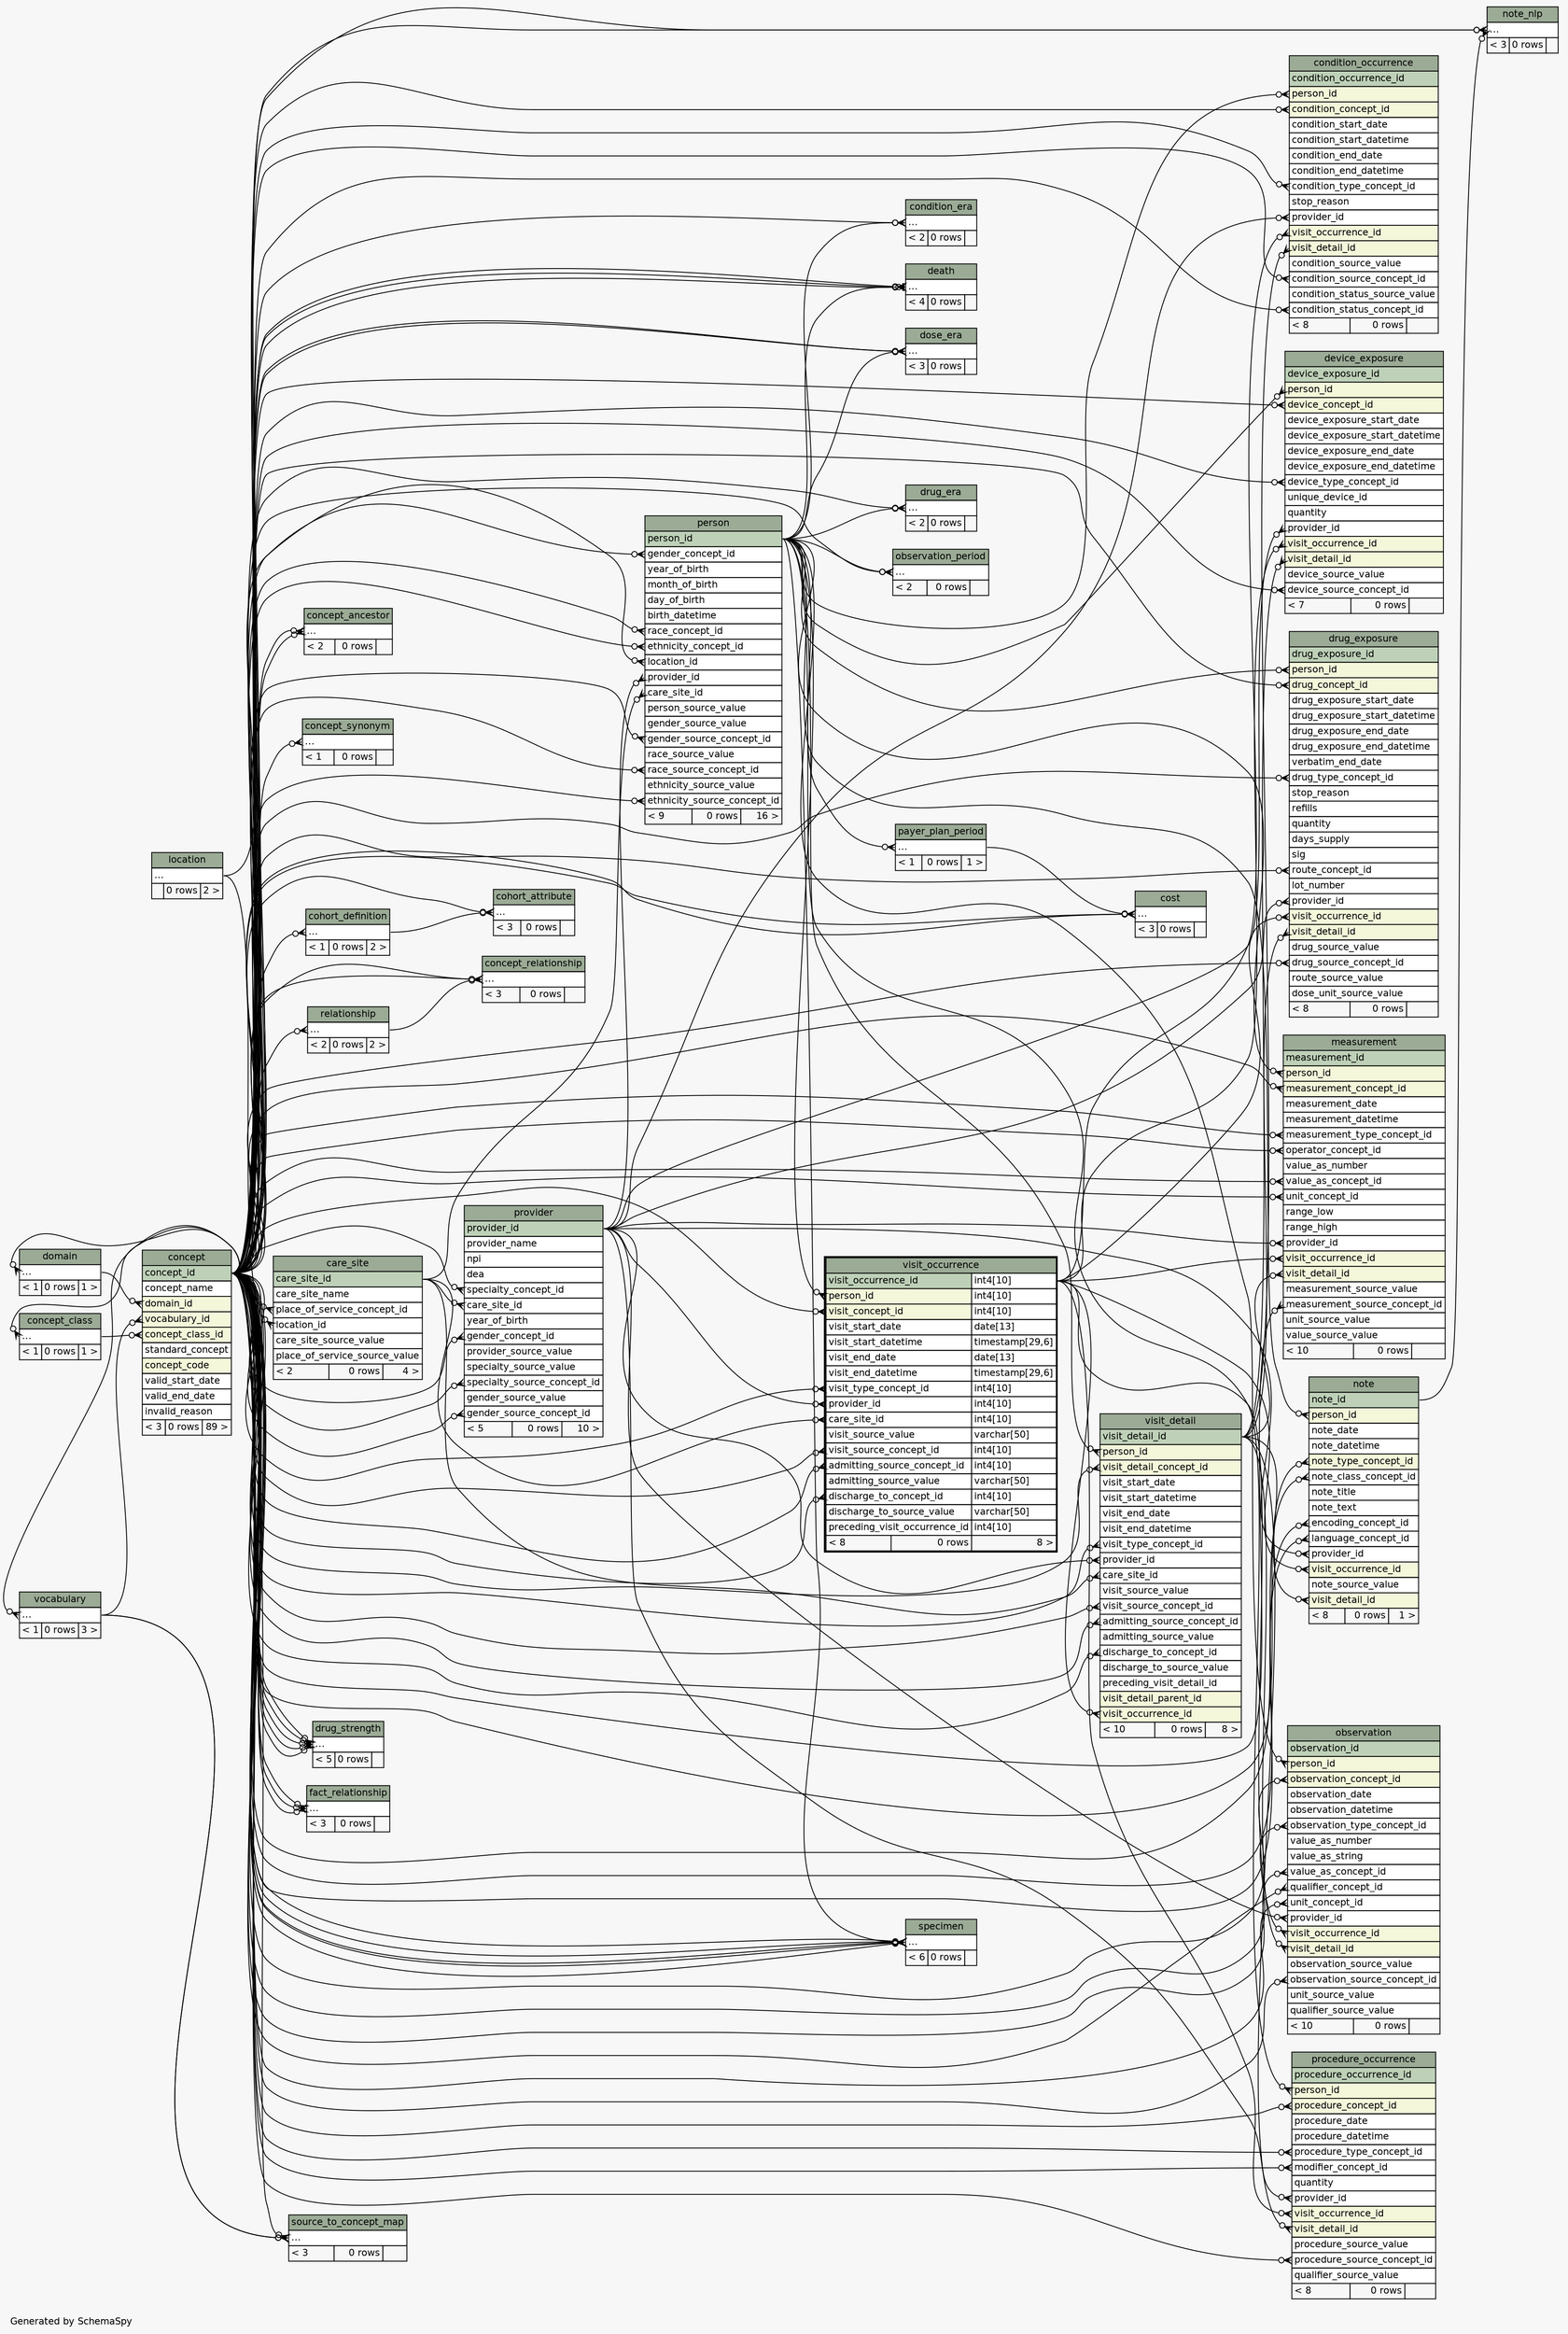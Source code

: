 // dot 2.38.0 on Linux 4.10.0-32-generic
// SchemaSpy rev 590
digraph "twoDegreesRelationshipsDiagram" {
  graph [
    rankdir="RL"
    bgcolor="#f7f7f7"
    label="\nGenerated by SchemaSpy"
    labeljust="l"
    nodesep="0.18"
    ranksep="0.46"
    fontname="Helvetica"
    fontsize="11"
  ];
  node [
    fontname="Helvetica"
    fontsize="11"
    shape="plaintext"
  ];
  edge [
    arrowsize="0.8"
  ];
  "care_site":"location_id":w -> "location":"elipses":e [arrowhead=none dir=back arrowtail=crowodot];
  "care_site":"place_of_service_concept_id":w -> "concept":"concept_id":e [arrowhead=none dir=back arrowtail=crowodot];
  "cohort_attribute":"elipses":w -> "cohort_definition":"elipses":e [arrowhead=none dir=back arrowtail=crowodot];
  "cohort_attribute":"elipses":w -> "concept":"concept_id":e [arrowhead=none dir=back arrowtail=crowodot];
  "cohort_definition":"elipses":w -> "concept":"concept_id":e [arrowhead=none dir=back arrowtail=crowodot];
  "concept":"concept_class_id":w -> "concept_class":"elipses":e [arrowhead=none dir=back arrowtail=crowodot];
  "concept":"domain_id":w -> "domain":"elipses":e [arrowhead=none dir=back arrowtail=crowodot];
  "concept":"vocabulary_id":w -> "vocabulary":"elipses":e [arrowhead=none dir=back arrowtail=crowodot];
  "concept_ancestor":"elipses":w -> "concept":"concept_id":e [arrowhead=none dir=back arrowtail=crowodot];
  "concept_ancestor":"elipses":w -> "concept":"concept_id":e [arrowhead=none dir=back arrowtail=crowodot];
  "concept_class":"elipses":w -> "concept":"concept_id":e [arrowhead=none dir=back arrowtail=crowodot];
  "concept_relationship":"elipses":w -> "concept":"concept_id":e [arrowhead=none dir=back arrowtail=crowodot];
  "concept_relationship":"elipses":w -> "concept":"concept_id":e [arrowhead=none dir=back arrowtail=crowodot];
  "concept_relationship":"elipses":w -> "relationship":"elipses":e [arrowhead=none dir=back arrowtail=crowodot];
  "concept_synonym":"elipses":w -> "concept":"concept_id":e [arrowhead=none dir=back arrowtail=crowodot];
  "condition_era":"elipses":w -> "concept":"concept_id":e [arrowhead=none dir=back arrowtail=crowodot];
  "condition_era":"elipses":w -> "person":"person_id":e [arrowhead=none dir=back arrowtail=crowodot];
  "condition_occurrence":"condition_concept_id":w -> "concept":"concept_id":e [arrowhead=none dir=back arrowtail=crowodot];
  "condition_occurrence":"condition_source_concept_id":w -> "concept":"concept_id":e [arrowhead=none dir=back arrowtail=crowodot];
  "condition_occurrence":"condition_status_concept_id":w -> "concept":"concept_id":e [arrowhead=none dir=back arrowtail=crowodot];
  "condition_occurrence":"condition_type_concept_id":w -> "concept":"concept_id":e [arrowhead=none dir=back arrowtail=crowodot];
  "condition_occurrence":"person_id":w -> "person":"person_id":e [arrowhead=none dir=back arrowtail=crowodot];
  "condition_occurrence":"provider_id":w -> "provider":"provider_id":e [arrowhead=none dir=back arrowtail=crowodot];
  "condition_occurrence":"visit_detail_id":w -> "visit_detail":"visit_detail_id":e [arrowhead=none dir=back arrowtail=crowodot];
  "condition_occurrence":"visit_occurrence_id":w -> "visit_occurrence":"visit_occurrence_id.type":e [arrowhead=none dir=back arrowtail=crowodot];
  "cost":"elipses":w -> "concept":"concept_id":e [arrowhead=none dir=back arrowtail=crowodot];
  "cost":"elipses":w -> "concept":"concept_id":e [arrowhead=none dir=back arrowtail=crowodot];
  "cost":"elipses":w -> "payer_plan_period":"elipses":e [arrowhead=none dir=back arrowtail=crowodot];
  "death":"elipses":w -> "concept":"concept_id":e [arrowhead=none dir=back arrowtail=crowodot];
  "death":"elipses":w -> "concept":"concept_id":e [arrowhead=none dir=back arrowtail=crowodot];
  "death":"elipses":w -> "concept":"concept_id":e [arrowhead=none dir=back arrowtail=crowodot];
  "death":"elipses":w -> "person":"person_id":e [arrowhead=none dir=back arrowtail=teeodot];
  "device_exposure":"device_concept_id":w -> "concept":"concept_id":e [arrowhead=none dir=back arrowtail=crowodot];
  "device_exposure":"device_source_concept_id":w -> "concept":"concept_id":e [arrowhead=none dir=back arrowtail=crowodot];
  "device_exposure":"device_type_concept_id":w -> "concept":"concept_id":e [arrowhead=none dir=back arrowtail=crowodot];
  "device_exposure":"person_id":w -> "person":"person_id":e [arrowhead=none dir=back arrowtail=crowodot];
  "device_exposure":"provider_id":w -> "provider":"provider_id":e [arrowhead=none dir=back arrowtail=crowodot];
  "device_exposure":"visit_detail_id":w -> "visit_detail":"visit_detail_id":e [arrowhead=none dir=back arrowtail=crowodot];
  "device_exposure":"visit_occurrence_id":w -> "visit_occurrence":"visit_occurrence_id.type":e [arrowhead=none dir=back arrowtail=crowodot];
  "domain":"elipses":w -> "concept":"concept_id":e [arrowhead=none dir=back arrowtail=crowodot];
  "dose_era":"elipses":w -> "concept":"concept_id":e [arrowhead=none dir=back arrowtail=crowodot];
  "dose_era":"elipses":w -> "person":"person_id":e [arrowhead=none dir=back arrowtail=crowodot];
  "dose_era":"elipses":w -> "concept":"concept_id":e [arrowhead=none dir=back arrowtail=crowodot];
  "drug_era":"elipses":w -> "concept":"concept_id":e [arrowhead=none dir=back arrowtail=crowodot];
  "drug_era":"elipses":w -> "person":"person_id":e [arrowhead=none dir=back arrowtail=crowodot];
  "drug_exposure":"drug_concept_id":w -> "concept":"concept_id":e [arrowhead=none dir=back arrowtail=crowodot];
  "drug_exposure":"drug_source_concept_id":w -> "concept":"concept_id":e [arrowhead=none dir=back arrowtail=crowodot];
  "drug_exposure":"drug_type_concept_id":w -> "concept":"concept_id":e [arrowhead=none dir=back arrowtail=crowodot];
  "drug_exposure":"person_id":w -> "person":"person_id":e [arrowhead=none dir=back arrowtail=crowodot];
  "drug_exposure":"provider_id":w -> "provider":"provider_id":e [arrowhead=none dir=back arrowtail=crowodot];
  "drug_exposure":"route_concept_id":w -> "concept":"concept_id":e [arrowhead=none dir=back arrowtail=crowodot];
  "drug_exposure":"visit_detail_id":w -> "visit_detail":"visit_detail_id":e [arrowhead=none dir=back arrowtail=crowodot];
  "drug_exposure":"visit_occurrence_id":w -> "visit_occurrence":"visit_occurrence_id.type":e [arrowhead=none dir=back arrowtail=crowodot];
  "drug_strength":"elipses":w -> "concept":"concept_id":e [arrowhead=none dir=back arrowtail=crowodot];
  "drug_strength":"elipses":w -> "concept":"concept_id":e [arrowhead=none dir=back arrowtail=crowodot];
  "drug_strength":"elipses":w -> "concept":"concept_id":e [arrowhead=none dir=back arrowtail=crowodot];
  "drug_strength":"elipses":w -> "concept":"concept_id":e [arrowhead=none dir=back arrowtail=crowodot];
  "drug_strength":"elipses":w -> "concept":"concept_id":e [arrowhead=none dir=back arrowtail=crowodot];
  "fact_relationship":"elipses":w -> "concept":"concept_id":e [arrowhead=none dir=back arrowtail=crowodot];
  "fact_relationship":"elipses":w -> "concept":"concept_id":e [arrowhead=none dir=back arrowtail=crowodot];
  "fact_relationship":"elipses":w -> "concept":"concept_id":e [arrowhead=none dir=back arrowtail=crowodot];
  "measurement":"measurement_concept_id":w -> "concept":"concept_id":e [arrowhead=none dir=back arrowtail=crowodot];
  "measurement":"measurement_source_concept_id":w -> "concept":"concept_id":e [arrowhead=none dir=back arrowtail=crowodot];
  "measurement":"measurement_type_concept_id":w -> "concept":"concept_id":e [arrowhead=none dir=back arrowtail=crowodot];
  "measurement":"operator_concept_id":w -> "concept":"concept_id":e [arrowhead=none dir=back arrowtail=crowodot];
  "measurement":"person_id":w -> "person":"person_id":e [arrowhead=none dir=back arrowtail=crowodot];
  "measurement":"provider_id":w -> "provider":"provider_id":e [arrowhead=none dir=back arrowtail=crowodot];
  "measurement":"unit_concept_id":w -> "concept":"concept_id":e [arrowhead=none dir=back arrowtail=crowodot];
  "measurement":"value_as_concept_id":w -> "concept":"concept_id":e [arrowhead=none dir=back arrowtail=crowodot];
  "measurement":"visit_detail_id":w -> "visit_detail":"visit_detail_id":e [arrowhead=none dir=back arrowtail=crowodot];
  "measurement":"visit_occurrence_id":w -> "visit_occurrence":"visit_occurrence_id.type":e [arrowhead=none dir=back arrowtail=crowodot];
  "note":"encoding_concept_id":w -> "concept":"concept_id":e [arrowhead=none dir=back arrowtail=crowodot];
  "note":"language_concept_id":w -> "concept":"concept_id":e [arrowhead=none dir=back arrowtail=crowodot];
  "note":"note_class_concept_id":w -> "concept":"concept_id":e [arrowhead=none dir=back arrowtail=crowodot];
  "note":"note_type_concept_id":w -> "concept":"concept_id":e [arrowhead=none dir=back arrowtail=crowodot];
  "note":"person_id":w -> "person":"person_id":e [arrowhead=none dir=back arrowtail=crowodot];
  "note":"provider_id":w -> "provider":"provider_id":e [arrowhead=none dir=back arrowtail=crowodot];
  "note":"visit_detail_id":w -> "visit_detail":"visit_detail_id":e [arrowhead=none dir=back arrowtail=crowodot];
  "note":"visit_occurrence_id":w -> "visit_occurrence":"visit_occurrence_id.type":e [arrowhead=none dir=back arrowtail=crowodot];
  "note_nlp":"elipses":w -> "note":"note_id":e [arrowhead=none dir=back arrowtail=crowodot];
  "note_nlp":"elipses":w -> "concept":"concept_id":e [arrowhead=none dir=back arrowtail=crowodot];
  "note_nlp":"elipses":w -> "concept":"concept_id":e [arrowhead=none dir=back arrowtail=crowodot];
  "observation":"observation_concept_id":w -> "concept":"concept_id":e [arrowhead=none dir=back arrowtail=crowodot];
  "observation":"observation_source_concept_id":w -> "concept":"concept_id":e [arrowhead=none dir=back arrowtail=crowodot];
  "observation":"observation_type_concept_id":w -> "concept":"concept_id":e [arrowhead=none dir=back arrowtail=crowodot];
  "observation":"person_id":w -> "person":"person_id":e [arrowhead=none dir=back arrowtail=crowodot];
  "observation":"provider_id":w -> "provider":"provider_id":e [arrowhead=none dir=back arrowtail=crowodot];
  "observation":"qualifier_concept_id":w -> "concept":"concept_id":e [arrowhead=none dir=back arrowtail=crowodot];
  "observation":"unit_concept_id":w -> "concept":"concept_id":e [arrowhead=none dir=back arrowtail=crowodot];
  "observation":"value_as_concept_id":w -> "concept":"concept_id":e [arrowhead=none dir=back arrowtail=crowodot];
  "observation":"visit_detail_id":w -> "visit_detail":"visit_detail_id":e [arrowhead=none dir=back arrowtail=crowodot];
  "observation":"visit_occurrence_id":w -> "visit_occurrence":"visit_occurrence_id.type":e [arrowhead=none dir=back arrowtail=crowodot];
  "observation_period":"elipses":w -> "concept":"concept_id":e [arrowhead=none dir=back arrowtail=crowodot];
  "observation_period":"elipses":w -> "person":"person_id":e [arrowhead=none dir=back arrowtail=crowodot];
  "payer_plan_period":"elipses":w -> "person":"person_id":e [arrowhead=none dir=back arrowtail=crowodot];
  "person":"care_site_id":w -> "care_site":"care_site_id":e [arrowhead=none dir=back arrowtail=crowodot];
  "person":"ethnicity_concept_id":w -> "concept":"concept_id":e [arrowhead=none dir=back arrowtail=crowodot];
  "person":"ethnicity_source_concept_id":w -> "concept":"concept_id":e [arrowhead=none dir=back arrowtail=crowodot];
  "person":"gender_concept_id":w -> "concept":"concept_id":e [arrowhead=none dir=back arrowtail=crowodot];
  "person":"gender_source_concept_id":w -> "concept":"concept_id":e [arrowhead=none dir=back arrowtail=crowodot];
  "person":"location_id":w -> "location":"elipses":e [arrowhead=none dir=back arrowtail=crowodot];
  "person":"provider_id":w -> "provider":"provider_id":e [arrowhead=none dir=back arrowtail=crowodot];
  "person":"race_concept_id":w -> "concept":"concept_id":e [arrowhead=none dir=back arrowtail=crowodot];
  "person":"race_source_concept_id":w -> "concept":"concept_id":e [arrowhead=none dir=back arrowtail=crowodot];
  "procedure_occurrence":"modifier_concept_id":w -> "concept":"concept_id":e [arrowhead=none dir=back arrowtail=crowodot];
  "procedure_occurrence":"person_id":w -> "person":"person_id":e [arrowhead=none dir=back arrowtail=crowodot];
  "procedure_occurrence":"procedure_concept_id":w -> "concept":"concept_id":e [arrowhead=none dir=back arrowtail=crowodot];
  "procedure_occurrence":"procedure_source_concept_id":w -> "concept":"concept_id":e [arrowhead=none dir=back arrowtail=crowodot];
  "procedure_occurrence":"procedure_type_concept_id":w -> "concept":"concept_id":e [arrowhead=none dir=back arrowtail=crowodot];
  "procedure_occurrence":"provider_id":w -> "provider":"provider_id":e [arrowhead=none dir=back arrowtail=crowodot];
  "procedure_occurrence":"visit_detail_id":w -> "visit_detail":"visit_detail_id":e [arrowhead=none dir=back arrowtail=crowodot];
  "procedure_occurrence":"visit_occurrence_id":w -> "visit_occurrence":"visit_occurrence_id.type":e [arrowhead=none dir=back arrowtail=crowodot];
  "provider":"care_site_id":w -> "care_site":"care_site_id":e [arrowhead=none dir=back arrowtail=crowodot];
  "provider":"gender_concept_id":w -> "concept":"concept_id":e [arrowhead=none dir=back arrowtail=crowodot];
  "provider":"gender_source_concept_id":w -> "concept":"concept_id":e [arrowhead=none dir=back arrowtail=crowodot];
  "provider":"specialty_concept_id":w -> "concept":"concept_id":e [arrowhead=none dir=back arrowtail=crowodot];
  "provider":"specialty_source_concept_id":w -> "concept":"concept_id":e [arrowhead=none dir=back arrowtail=crowodot];
  "relationship":"elipses":w -> "concept":"concept_id":e [arrowhead=none dir=back arrowtail=crowodot];
  "source_to_concept_map":"elipses":w -> "vocabulary":"elipses":e [arrowhead=none dir=back arrowtail=crowodot];
  "source_to_concept_map":"elipses":w -> "concept":"concept_id":e [arrowhead=none dir=back arrowtail=crowodot];
  "source_to_concept_map":"elipses":w -> "vocabulary":"elipses":e [arrowhead=none dir=back arrowtail=crowodot];
  "specimen":"elipses":w -> "concept":"concept_id":e [arrowhead=none dir=back arrowtail=crowodot];
  "specimen":"elipses":w -> "concept":"concept_id":e [arrowhead=none dir=back arrowtail=crowodot];
  "specimen":"elipses":w -> "person":"person_id":e [arrowhead=none dir=back arrowtail=crowodot];
  "specimen":"elipses":w -> "concept":"concept_id":e [arrowhead=none dir=back arrowtail=crowodot];
  "specimen":"elipses":w -> "concept":"concept_id":e [arrowhead=none dir=back arrowtail=crowodot];
  "specimen":"elipses":w -> "concept":"concept_id":e [arrowhead=none dir=back arrowtail=crowodot];
  "visit_detail":"admitting_source_concept_id":w -> "concept":"concept_id":e [arrowhead=none dir=back arrowtail=crowodot];
  "visit_detail":"care_site_id":w -> "care_site":"care_site_id":e [arrowhead=none dir=back arrowtail=crowodot];
  "visit_detail":"discharge_to_concept_id":w -> "concept":"concept_id":e [arrowhead=none dir=back arrowtail=crowodot];
  "visit_detail":"person_id":w -> "person":"person_id":e [arrowhead=none dir=back arrowtail=crowodot];
  "visit_detail":"provider_id":w -> "provider":"provider_id":e [arrowhead=none dir=back arrowtail=crowodot];
  "visit_detail":"visit_detail_concept_id":w -> "concept":"concept_id":e [arrowhead=none dir=back arrowtail=crowodot];
  "visit_detail":"visit_occurrence_id":w -> "visit_occurrence":"visit_occurrence_id.type":e [arrowhead=none dir=back arrowtail=crowodot];
  "visit_detail":"visit_source_concept_id":w -> "concept":"concept_id":e [arrowhead=none dir=back arrowtail=crowodot];
  "visit_detail":"visit_type_concept_id":w -> "concept":"concept_id":e [arrowhead=none dir=back arrowtail=crowodot];
  "visit_occurrence":"admitting_source_concept_id":w -> "concept":"concept_id":e [arrowhead=none dir=back arrowtail=crowodot];
  "visit_occurrence":"care_site_id":w -> "care_site":"care_site_id":e [arrowhead=none dir=back arrowtail=crowodot];
  "visit_occurrence":"discharge_to_concept_id":w -> "concept":"concept_id":e [arrowhead=none dir=back arrowtail=crowodot];
  "visit_occurrence":"person_id":w -> "person":"person_id":e [arrowhead=none dir=back arrowtail=crowodot];
  "visit_occurrence":"provider_id":w -> "provider":"provider_id":e [arrowhead=none dir=back arrowtail=crowodot];
  "visit_occurrence":"visit_concept_id":w -> "concept":"concept_id":e [arrowhead=none dir=back arrowtail=crowodot];
  "visit_occurrence":"visit_source_concept_id":w -> "concept":"concept_id":e [arrowhead=none dir=back arrowtail=crowodot];
  "visit_occurrence":"visit_type_concept_id":w -> "concept":"concept_id":e [arrowhead=none dir=back arrowtail=crowodot];
  "vocabulary":"elipses":w -> "concept":"concept_id":e [arrowhead=none dir=back arrowtail=crowodot];
  "care_site" [
    label=<
    <TABLE BORDER="0" CELLBORDER="1" CELLSPACING="0" BGCOLOR="#ffffff">
      <TR><TD COLSPAN="3" BGCOLOR="#9bab96" ALIGN="CENTER">care_site</TD></TR>
      <TR><TD PORT="care_site_id" COLSPAN="3" BGCOLOR="#bed1b8" ALIGN="LEFT">care_site_id</TD></TR>
      <TR><TD PORT="care_site_name" COLSPAN="3" ALIGN="LEFT">care_site_name</TD></TR>
      <TR><TD PORT="place_of_service_concept_id" COLSPAN="3" ALIGN="LEFT">place_of_service_concept_id</TD></TR>
      <TR><TD PORT="location_id" COLSPAN="3" ALIGN="LEFT">location_id</TD></TR>
      <TR><TD PORT="care_site_source_value" COLSPAN="3" ALIGN="LEFT">care_site_source_value</TD></TR>
      <TR><TD PORT="place_of_service_source_value" COLSPAN="3" ALIGN="LEFT">place_of_service_source_value</TD></TR>
      <TR><TD ALIGN="LEFT" BGCOLOR="#f7f7f7">&lt; 2</TD><TD ALIGN="RIGHT" BGCOLOR="#f7f7f7">0 rows</TD><TD ALIGN="RIGHT" BGCOLOR="#f7f7f7">4 &gt;</TD></TR>
    </TABLE>>
    URL="care_site.html"
    tooltip="care_site"
  ];
  "cohort_attribute" [
    label=<
    <TABLE BORDER="0" CELLBORDER="1" CELLSPACING="0" BGCOLOR="#ffffff">
      <TR><TD COLSPAN="3" BGCOLOR="#9bab96" ALIGN="CENTER">cohort_attribute</TD></TR>
      <TR><TD PORT="elipses" COLSPAN="3" ALIGN="LEFT">...</TD></TR>
      <TR><TD ALIGN="LEFT" BGCOLOR="#f7f7f7">&lt; 3</TD><TD ALIGN="RIGHT" BGCOLOR="#f7f7f7">0 rows</TD><TD ALIGN="RIGHT" BGCOLOR="#f7f7f7">  </TD></TR>
    </TABLE>>
    URL="cohort_attribute.html"
    tooltip="cohort_attribute"
  ];
  "cohort_definition" [
    label=<
    <TABLE BORDER="0" CELLBORDER="1" CELLSPACING="0" BGCOLOR="#ffffff">
      <TR><TD COLSPAN="3" BGCOLOR="#9bab96" ALIGN="CENTER">cohort_definition</TD></TR>
      <TR><TD PORT="elipses" COLSPAN="3" ALIGN="LEFT">...</TD></TR>
      <TR><TD ALIGN="LEFT" BGCOLOR="#f7f7f7">&lt; 1</TD><TD ALIGN="RIGHT" BGCOLOR="#f7f7f7">0 rows</TD><TD ALIGN="RIGHT" BGCOLOR="#f7f7f7">2 &gt;</TD></TR>
    </TABLE>>
    URL="cohort_definition.html"
    tooltip="cohort_definition"
  ];
  "concept" [
    label=<
    <TABLE BORDER="0" CELLBORDER="1" CELLSPACING="0" BGCOLOR="#ffffff">
      <TR><TD COLSPAN="3" BGCOLOR="#9bab96" ALIGN="CENTER">concept</TD></TR>
      <TR><TD PORT="concept_id" COLSPAN="3" BGCOLOR="#bed1b8" ALIGN="LEFT">concept_id</TD></TR>
      <TR><TD PORT="concept_name" COLSPAN="3" ALIGN="LEFT">concept_name</TD></TR>
      <TR><TD PORT="domain_id" COLSPAN="3" BGCOLOR="#f4f7da" ALIGN="LEFT">domain_id</TD></TR>
      <TR><TD PORT="vocabulary_id" COLSPAN="3" BGCOLOR="#f4f7da" ALIGN="LEFT">vocabulary_id</TD></TR>
      <TR><TD PORT="concept_class_id" COLSPAN="3" BGCOLOR="#f4f7da" ALIGN="LEFT">concept_class_id</TD></TR>
      <TR><TD PORT="standard_concept" COLSPAN="3" ALIGN="LEFT">standard_concept</TD></TR>
      <TR><TD PORT="concept_code" COLSPAN="3" BGCOLOR="#f4f7da" ALIGN="LEFT">concept_code</TD></TR>
      <TR><TD PORT="valid_start_date" COLSPAN="3" ALIGN="LEFT">valid_start_date</TD></TR>
      <TR><TD PORT="valid_end_date" COLSPAN="3" ALIGN="LEFT">valid_end_date</TD></TR>
      <TR><TD PORT="invalid_reason" COLSPAN="3" ALIGN="LEFT">invalid_reason</TD></TR>
      <TR><TD ALIGN="LEFT" BGCOLOR="#f7f7f7">&lt; 3</TD><TD ALIGN="RIGHT" BGCOLOR="#f7f7f7">0 rows</TD><TD ALIGN="RIGHT" BGCOLOR="#f7f7f7">89 &gt;</TD></TR>
    </TABLE>>
    URL="concept.html"
    tooltip="concept"
  ];
  "concept_ancestor" [
    label=<
    <TABLE BORDER="0" CELLBORDER="1" CELLSPACING="0" BGCOLOR="#ffffff">
      <TR><TD COLSPAN="3" BGCOLOR="#9bab96" ALIGN="CENTER">concept_ancestor</TD></TR>
      <TR><TD PORT="elipses" COLSPAN="3" ALIGN="LEFT">...</TD></TR>
      <TR><TD ALIGN="LEFT" BGCOLOR="#f7f7f7">&lt; 2</TD><TD ALIGN="RIGHT" BGCOLOR="#f7f7f7">0 rows</TD><TD ALIGN="RIGHT" BGCOLOR="#f7f7f7">  </TD></TR>
    </TABLE>>
    URL="concept_ancestor.html"
    tooltip="concept_ancestor"
  ];
  "concept_class" [
    label=<
    <TABLE BORDER="0" CELLBORDER="1" CELLSPACING="0" BGCOLOR="#ffffff">
      <TR><TD COLSPAN="3" BGCOLOR="#9bab96" ALIGN="CENTER">concept_class</TD></TR>
      <TR><TD PORT="elipses" COLSPAN="3" ALIGN="LEFT">...</TD></TR>
      <TR><TD ALIGN="LEFT" BGCOLOR="#f7f7f7">&lt; 1</TD><TD ALIGN="RIGHT" BGCOLOR="#f7f7f7">0 rows</TD><TD ALIGN="RIGHT" BGCOLOR="#f7f7f7">1 &gt;</TD></TR>
    </TABLE>>
    URL="concept_class.html"
    tooltip="concept_class"
  ];
  "concept_relationship" [
    label=<
    <TABLE BORDER="0" CELLBORDER="1" CELLSPACING="0" BGCOLOR="#ffffff">
      <TR><TD COLSPAN="3" BGCOLOR="#9bab96" ALIGN="CENTER">concept_relationship</TD></TR>
      <TR><TD PORT="elipses" COLSPAN="3" ALIGN="LEFT">...</TD></TR>
      <TR><TD ALIGN="LEFT" BGCOLOR="#f7f7f7">&lt; 3</TD><TD ALIGN="RIGHT" BGCOLOR="#f7f7f7">0 rows</TD><TD ALIGN="RIGHT" BGCOLOR="#f7f7f7">  </TD></TR>
    </TABLE>>
    URL="concept_relationship.html"
    tooltip="concept_relationship"
  ];
  "concept_synonym" [
    label=<
    <TABLE BORDER="0" CELLBORDER="1" CELLSPACING="0" BGCOLOR="#ffffff">
      <TR><TD COLSPAN="3" BGCOLOR="#9bab96" ALIGN="CENTER">concept_synonym</TD></TR>
      <TR><TD PORT="elipses" COLSPAN="3" ALIGN="LEFT">...</TD></TR>
      <TR><TD ALIGN="LEFT" BGCOLOR="#f7f7f7">&lt; 1</TD><TD ALIGN="RIGHT" BGCOLOR="#f7f7f7">0 rows</TD><TD ALIGN="RIGHT" BGCOLOR="#f7f7f7">  </TD></TR>
    </TABLE>>
    URL="concept_synonym.html"
    tooltip="concept_synonym"
  ];
  "condition_era" [
    label=<
    <TABLE BORDER="0" CELLBORDER="1" CELLSPACING="0" BGCOLOR="#ffffff">
      <TR><TD COLSPAN="3" BGCOLOR="#9bab96" ALIGN="CENTER">condition_era</TD></TR>
      <TR><TD PORT="elipses" COLSPAN="3" ALIGN="LEFT">...</TD></TR>
      <TR><TD ALIGN="LEFT" BGCOLOR="#f7f7f7">&lt; 2</TD><TD ALIGN="RIGHT" BGCOLOR="#f7f7f7">0 rows</TD><TD ALIGN="RIGHT" BGCOLOR="#f7f7f7">  </TD></TR>
    </TABLE>>
    URL="condition_era.html"
    tooltip="condition_era"
  ];
  "condition_occurrence" [
    label=<
    <TABLE BORDER="0" CELLBORDER="1" CELLSPACING="0" BGCOLOR="#ffffff">
      <TR><TD COLSPAN="3" BGCOLOR="#9bab96" ALIGN="CENTER">condition_occurrence</TD></TR>
      <TR><TD PORT="condition_occurrence_id" COLSPAN="3" BGCOLOR="#bed1b8" ALIGN="LEFT">condition_occurrence_id</TD></TR>
      <TR><TD PORT="person_id" COLSPAN="3" BGCOLOR="#f4f7da" ALIGN="LEFT">person_id</TD></TR>
      <TR><TD PORT="condition_concept_id" COLSPAN="3" BGCOLOR="#f4f7da" ALIGN="LEFT">condition_concept_id</TD></TR>
      <TR><TD PORT="condition_start_date" COLSPAN="3" ALIGN="LEFT">condition_start_date</TD></TR>
      <TR><TD PORT="condition_start_datetime" COLSPAN="3" ALIGN="LEFT">condition_start_datetime</TD></TR>
      <TR><TD PORT="condition_end_date" COLSPAN="3" ALIGN="LEFT">condition_end_date</TD></TR>
      <TR><TD PORT="condition_end_datetime" COLSPAN="3" ALIGN="LEFT">condition_end_datetime</TD></TR>
      <TR><TD PORT="condition_type_concept_id" COLSPAN="3" ALIGN="LEFT">condition_type_concept_id</TD></TR>
      <TR><TD PORT="stop_reason" COLSPAN="3" ALIGN="LEFT">stop_reason</TD></TR>
      <TR><TD PORT="provider_id" COLSPAN="3" ALIGN="LEFT">provider_id</TD></TR>
      <TR><TD PORT="visit_occurrence_id" COLSPAN="3" BGCOLOR="#f4f7da" ALIGN="LEFT">visit_occurrence_id</TD></TR>
      <TR><TD PORT="visit_detail_id" COLSPAN="3" BGCOLOR="#f4f7da" ALIGN="LEFT">visit_detail_id</TD></TR>
      <TR><TD PORT="condition_source_value" COLSPAN="3" ALIGN="LEFT">condition_source_value</TD></TR>
      <TR><TD PORT="condition_source_concept_id" COLSPAN="3" ALIGN="LEFT">condition_source_concept_id</TD></TR>
      <TR><TD PORT="condition_status_source_value" COLSPAN="3" ALIGN="LEFT">condition_status_source_value</TD></TR>
      <TR><TD PORT="condition_status_concept_id" COLSPAN="3" ALIGN="LEFT">condition_status_concept_id</TD></TR>
      <TR><TD ALIGN="LEFT" BGCOLOR="#f7f7f7">&lt; 8</TD><TD ALIGN="RIGHT" BGCOLOR="#f7f7f7">0 rows</TD><TD ALIGN="RIGHT" BGCOLOR="#f7f7f7">  </TD></TR>
    </TABLE>>
    URL="condition_occurrence.html"
    tooltip="condition_occurrence"
  ];
  "cost" [
    label=<
    <TABLE BORDER="0" CELLBORDER="1" CELLSPACING="0" BGCOLOR="#ffffff">
      <TR><TD COLSPAN="3" BGCOLOR="#9bab96" ALIGN="CENTER">cost</TD></TR>
      <TR><TD PORT="elipses" COLSPAN="3" ALIGN="LEFT">...</TD></TR>
      <TR><TD ALIGN="LEFT" BGCOLOR="#f7f7f7">&lt; 3</TD><TD ALIGN="RIGHT" BGCOLOR="#f7f7f7">0 rows</TD><TD ALIGN="RIGHT" BGCOLOR="#f7f7f7">  </TD></TR>
    </TABLE>>
    URL="cost.html"
    tooltip="cost"
  ];
  "death" [
    label=<
    <TABLE BORDER="0" CELLBORDER="1" CELLSPACING="0" BGCOLOR="#ffffff">
      <TR><TD COLSPAN="3" BGCOLOR="#9bab96" ALIGN="CENTER">death</TD></TR>
      <TR><TD PORT="elipses" COLSPAN="3" ALIGN="LEFT">...</TD></TR>
      <TR><TD ALIGN="LEFT" BGCOLOR="#f7f7f7">&lt; 4</TD><TD ALIGN="RIGHT" BGCOLOR="#f7f7f7">0 rows</TD><TD ALIGN="RIGHT" BGCOLOR="#f7f7f7">  </TD></TR>
    </TABLE>>
    URL="death.html"
    tooltip="death"
  ];
  "device_exposure" [
    label=<
    <TABLE BORDER="0" CELLBORDER="1" CELLSPACING="0" BGCOLOR="#ffffff">
      <TR><TD COLSPAN="3" BGCOLOR="#9bab96" ALIGN="CENTER">device_exposure</TD></TR>
      <TR><TD PORT="device_exposure_id" COLSPAN="3" BGCOLOR="#bed1b8" ALIGN="LEFT">device_exposure_id</TD></TR>
      <TR><TD PORT="person_id" COLSPAN="3" BGCOLOR="#f4f7da" ALIGN="LEFT">person_id</TD></TR>
      <TR><TD PORT="device_concept_id" COLSPAN="3" BGCOLOR="#f4f7da" ALIGN="LEFT">device_concept_id</TD></TR>
      <TR><TD PORT="device_exposure_start_date" COLSPAN="3" ALIGN="LEFT">device_exposure_start_date</TD></TR>
      <TR><TD PORT="device_exposure_start_datetime" COLSPAN="3" ALIGN="LEFT">device_exposure_start_datetime</TD></TR>
      <TR><TD PORT="device_exposure_end_date" COLSPAN="3" ALIGN="LEFT">device_exposure_end_date</TD></TR>
      <TR><TD PORT="device_exposure_end_datetime" COLSPAN="3" ALIGN="LEFT">device_exposure_end_datetime</TD></TR>
      <TR><TD PORT="device_type_concept_id" COLSPAN="3" ALIGN="LEFT">device_type_concept_id</TD></TR>
      <TR><TD PORT="unique_device_id" COLSPAN="3" ALIGN="LEFT">unique_device_id</TD></TR>
      <TR><TD PORT="quantity" COLSPAN="3" ALIGN="LEFT">quantity</TD></TR>
      <TR><TD PORT="provider_id" COLSPAN="3" ALIGN="LEFT">provider_id</TD></TR>
      <TR><TD PORT="visit_occurrence_id" COLSPAN="3" BGCOLOR="#f4f7da" ALIGN="LEFT">visit_occurrence_id</TD></TR>
      <TR><TD PORT="visit_detail_id" COLSPAN="3" BGCOLOR="#f4f7da" ALIGN="LEFT">visit_detail_id</TD></TR>
      <TR><TD PORT="device_source_value" COLSPAN="3" ALIGN="LEFT">device_source_value</TD></TR>
      <TR><TD PORT="device_source_concept_id" COLSPAN="3" ALIGN="LEFT">device_source_concept_id</TD></TR>
      <TR><TD ALIGN="LEFT" BGCOLOR="#f7f7f7">&lt; 7</TD><TD ALIGN="RIGHT" BGCOLOR="#f7f7f7">0 rows</TD><TD ALIGN="RIGHT" BGCOLOR="#f7f7f7">  </TD></TR>
    </TABLE>>
    URL="device_exposure.html"
    tooltip="device_exposure"
  ];
  "domain" [
    label=<
    <TABLE BORDER="0" CELLBORDER="1" CELLSPACING="0" BGCOLOR="#ffffff">
      <TR><TD COLSPAN="3" BGCOLOR="#9bab96" ALIGN="CENTER">domain</TD></TR>
      <TR><TD PORT="elipses" COLSPAN="3" ALIGN="LEFT">...</TD></TR>
      <TR><TD ALIGN="LEFT" BGCOLOR="#f7f7f7">&lt; 1</TD><TD ALIGN="RIGHT" BGCOLOR="#f7f7f7">0 rows</TD><TD ALIGN="RIGHT" BGCOLOR="#f7f7f7">1 &gt;</TD></TR>
    </TABLE>>
    URL="domain.html"
    tooltip="domain"
  ];
  "dose_era" [
    label=<
    <TABLE BORDER="0" CELLBORDER="1" CELLSPACING="0" BGCOLOR="#ffffff">
      <TR><TD COLSPAN="3" BGCOLOR="#9bab96" ALIGN="CENTER">dose_era</TD></TR>
      <TR><TD PORT="elipses" COLSPAN="3" ALIGN="LEFT">...</TD></TR>
      <TR><TD ALIGN="LEFT" BGCOLOR="#f7f7f7">&lt; 3</TD><TD ALIGN="RIGHT" BGCOLOR="#f7f7f7">0 rows</TD><TD ALIGN="RIGHT" BGCOLOR="#f7f7f7">  </TD></TR>
    </TABLE>>
    URL="dose_era.html"
    tooltip="dose_era"
  ];
  "drug_era" [
    label=<
    <TABLE BORDER="0" CELLBORDER="1" CELLSPACING="0" BGCOLOR="#ffffff">
      <TR><TD COLSPAN="3" BGCOLOR="#9bab96" ALIGN="CENTER">drug_era</TD></TR>
      <TR><TD PORT="elipses" COLSPAN="3" ALIGN="LEFT">...</TD></TR>
      <TR><TD ALIGN="LEFT" BGCOLOR="#f7f7f7">&lt; 2</TD><TD ALIGN="RIGHT" BGCOLOR="#f7f7f7">0 rows</TD><TD ALIGN="RIGHT" BGCOLOR="#f7f7f7">  </TD></TR>
    </TABLE>>
    URL="drug_era.html"
    tooltip="drug_era"
  ];
  "drug_exposure" [
    label=<
    <TABLE BORDER="0" CELLBORDER="1" CELLSPACING="0" BGCOLOR="#ffffff">
      <TR><TD COLSPAN="3" BGCOLOR="#9bab96" ALIGN="CENTER">drug_exposure</TD></TR>
      <TR><TD PORT="drug_exposure_id" COLSPAN="3" BGCOLOR="#bed1b8" ALIGN="LEFT">drug_exposure_id</TD></TR>
      <TR><TD PORT="person_id" COLSPAN="3" BGCOLOR="#f4f7da" ALIGN="LEFT">person_id</TD></TR>
      <TR><TD PORT="drug_concept_id" COLSPAN="3" BGCOLOR="#f4f7da" ALIGN="LEFT">drug_concept_id</TD></TR>
      <TR><TD PORT="drug_exposure_start_date" COLSPAN="3" ALIGN="LEFT">drug_exposure_start_date</TD></TR>
      <TR><TD PORT="drug_exposure_start_datetime" COLSPAN="3" ALIGN="LEFT">drug_exposure_start_datetime</TD></TR>
      <TR><TD PORT="drug_exposure_end_date" COLSPAN="3" ALIGN="LEFT">drug_exposure_end_date</TD></TR>
      <TR><TD PORT="drug_exposure_end_datetime" COLSPAN="3" ALIGN="LEFT">drug_exposure_end_datetime</TD></TR>
      <TR><TD PORT="verbatim_end_date" COLSPAN="3" ALIGN="LEFT">verbatim_end_date</TD></TR>
      <TR><TD PORT="drug_type_concept_id" COLSPAN="3" ALIGN="LEFT">drug_type_concept_id</TD></TR>
      <TR><TD PORT="stop_reason" COLSPAN="3" ALIGN="LEFT">stop_reason</TD></TR>
      <TR><TD PORT="refills" COLSPAN="3" ALIGN="LEFT">refills</TD></TR>
      <TR><TD PORT="quantity" COLSPAN="3" ALIGN="LEFT">quantity</TD></TR>
      <TR><TD PORT="days_supply" COLSPAN="3" ALIGN="LEFT">days_supply</TD></TR>
      <TR><TD PORT="sig" COLSPAN="3" ALIGN="LEFT">sig</TD></TR>
      <TR><TD PORT="route_concept_id" COLSPAN="3" ALIGN="LEFT">route_concept_id</TD></TR>
      <TR><TD PORT="lot_number" COLSPAN="3" ALIGN="LEFT">lot_number</TD></TR>
      <TR><TD PORT="provider_id" COLSPAN="3" ALIGN="LEFT">provider_id</TD></TR>
      <TR><TD PORT="visit_occurrence_id" COLSPAN="3" BGCOLOR="#f4f7da" ALIGN="LEFT">visit_occurrence_id</TD></TR>
      <TR><TD PORT="visit_detail_id" COLSPAN="3" BGCOLOR="#f4f7da" ALIGN="LEFT">visit_detail_id</TD></TR>
      <TR><TD PORT="drug_source_value" COLSPAN="3" ALIGN="LEFT">drug_source_value</TD></TR>
      <TR><TD PORT="drug_source_concept_id" COLSPAN="3" ALIGN="LEFT">drug_source_concept_id</TD></TR>
      <TR><TD PORT="route_source_value" COLSPAN="3" ALIGN="LEFT">route_source_value</TD></TR>
      <TR><TD PORT="dose_unit_source_value" COLSPAN="3" ALIGN="LEFT">dose_unit_source_value</TD></TR>
      <TR><TD ALIGN="LEFT" BGCOLOR="#f7f7f7">&lt; 8</TD><TD ALIGN="RIGHT" BGCOLOR="#f7f7f7">0 rows</TD><TD ALIGN="RIGHT" BGCOLOR="#f7f7f7">  </TD></TR>
    </TABLE>>
    URL="drug_exposure.html"
    tooltip="drug_exposure"
  ];
  "drug_strength" [
    label=<
    <TABLE BORDER="0" CELLBORDER="1" CELLSPACING="0" BGCOLOR="#ffffff">
      <TR><TD COLSPAN="3" BGCOLOR="#9bab96" ALIGN="CENTER">drug_strength</TD></TR>
      <TR><TD PORT="elipses" COLSPAN="3" ALIGN="LEFT">...</TD></TR>
      <TR><TD ALIGN="LEFT" BGCOLOR="#f7f7f7">&lt; 5</TD><TD ALIGN="RIGHT" BGCOLOR="#f7f7f7">0 rows</TD><TD ALIGN="RIGHT" BGCOLOR="#f7f7f7">  </TD></TR>
    </TABLE>>
    URL="drug_strength.html"
    tooltip="drug_strength"
  ];
  "fact_relationship" [
    label=<
    <TABLE BORDER="0" CELLBORDER="1" CELLSPACING="0" BGCOLOR="#ffffff">
      <TR><TD COLSPAN="3" BGCOLOR="#9bab96" ALIGN="CENTER">fact_relationship</TD></TR>
      <TR><TD PORT="elipses" COLSPAN="3" ALIGN="LEFT">...</TD></TR>
      <TR><TD ALIGN="LEFT" BGCOLOR="#f7f7f7">&lt; 3</TD><TD ALIGN="RIGHT" BGCOLOR="#f7f7f7">0 rows</TD><TD ALIGN="RIGHT" BGCOLOR="#f7f7f7">  </TD></TR>
    </TABLE>>
    URL="fact_relationship.html"
    tooltip="fact_relationship"
  ];
  "location" [
    label=<
    <TABLE BORDER="0" CELLBORDER="1" CELLSPACING="0" BGCOLOR="#ffffff">
      <TR><TD COLSPAN="3" BGCOLOR="#9bab96" ALIGN="CENTER">location</TD></TR>
      <TR><TD PORT="elipses" COLSPAN="3" ALIGN="LEFT">...</TD></TR>
      <TR><TD ALIGN="LEFT" BGCOLOR="#f7f7f7">  </TD><TD ALIGN="RIGHT" BGCOLOR="#f7f7f7">0 rows</TD><TD ALIGN="RIGHT" BGCOLOR="#f7f7f7">2 &gt;</TD></TR>
    </TABLE>>
    URL="location.html"
    tooltip="location"
  ];
  "measurement" [
    label=<
    <TABLE BORDER="0" CELLBORDER="1" CELLSPACING="0" BGCOLOR="#ffffff">
      <TR><TD COLSPAN="3" BGCOLOR="#9bab96" ALIGN="CENTER">measurement</TD></TR>
      <TR><TD PORT="measurement_id" COLSPAN="3" BGCOLOR="#bed1b8" ALIGN="LEFT">measurement_id</TD></TR>
      <TR><TD PORT="person_id" COLSPAN="3" BGCOLOR="#f4f7da" ALIGN="LEFT">person_id</TD></TR>
      <TR><TD PORT="measurement_concept_id" COLSPAN="3" BGCOLOR="#f4f7da" ALIGN="LEFT">measurement_concept_id</TD></TR>
      <TR><TD PORT="measurement_date" COLSPAN="3" ALIGN="LEFT">measurement_date</TD></TR>
      <TR><TD PORT="measurement_datetime" COLSPAN="3" ALIGN="LEFT">measurement_datetime</TD></TR>
      <TR><TD PORT="measurement_type_concept_id" COLSPAN="3" ALIGN="LEFT">measurement_type_concept_id</TD></TR>
      <TR><TD PORT="operator_concept_id" COLSPAN="3" ALIGN="LEFT">operator_concept_id</TD></TR>
      <TR><TD PORT="value_as_number" COLSPAN="3" ALIGN="LEFT">value_as_number</TD></TR>
      <TR><TD PORT="value_as_concept_id" COLSPAN="3" ALIGN="LEFT">value_as_concept_id</TD></TR>
      <TR><TD PORT="unit_concept_id" COLSPAN="3" ALIGN="LEFT">unit_concept_id</TD></TR>
      <TR><TD PORT="range_low" COLSPAN="3" ALIGN="LEFT">range_low</TD></TR>
      <TR><TD PORT="range_high" COLSPAN="3" ALIGN="LEFT">range_high</TD></TR>
      <TR><TD PORT="provider_id" COLSPAN="3" ALIGN="LEFT">provider_id</TD></TR>
      <TR><TD PORT="visit_occurrence_id" COLSPAN="3" BGCOLOR="#f4f7da" ALIGN="LEFT">visit_occurrence_id</TD></TR>
      <TR><TD PORT="visit_detail_id" COLSPAN="3" BGCOLOR="#f4f7da" ALIGN="LEFT">visit_detail_id</TD></TR>
      <TR><TD PORT="measurement_source_value" COLSPAN="3" ALIGN="LEFT">measurement_source_value</TD></TR>
      <TR><TD PORT="measurement_source_concept_id" COLSPAN="3" ALIGN="LEFT">measurement_source_concept_id</TD></TR>
      <TR><TD PORT="unit_source_value" COLSPAN="3" ALIGN="LEFT">unit_source_value</TD></TR>
      <TR><TD PORT="value_source_value" COLSPAN="3" ALIGN="LEFT">value_source_value</TD></TR>
      <TR><TD ALIGN="LEFT" BGCOLOR="#f7f7f7">&lt; 10</TD><TD ALIGN="RIGHT" BGCOLOR="#f7f7f7">0 rows</TD><TD ALIGN="RIGHT" BGCOLOR="#f7f7f7">  </TD></TR>
    </TABLE>>
    URL="measurement.html"
    tooltip="measurement"
  ];
  "note" [
    label=<
    <TABLE BORDER="0" CELLBORDER="1" CELLSPACING="0" BGCOLOR="#ffffff">
      <TR><TD COLSPAN="3" BGCOLOR="#9bab96" ALIGN="CENTER">note</TD></TR>
      <TR><TD PORT="note_id" COLSPAN="3" BGCOLOR="#bed1b8" ALIGN="LEFT">note_id</TD></TR>
      <TR><TD PORT="person_id" COLSPAN="3" BGCOLOR="#f4f7da" ALIGN="LEFT">person_id</TD></TR>
      <TR><TD PORT="note_date" COLSPAN="3" ALIGN="LEFT">note_date</TD></TR>
      <TR><TD PORT="note_datetime" COLSPAN="3" ALIGN="LEFT">note_datetime</TD></TR>
      <TR><TD PORT="note_type_concept_id" COLSPAN="3" BGCOLOR="#f4f7da" ALIGN="LEFT">note_type_concept_id</TD></TR>
      <TR><TD PORT="note_class_concept_id" COLSPAN="3" ALIGN="LEFT">note_class_concept_id</TD></TR>
      <TR><TD PORT="note_title" COLSPAN="3" ALIGN="LEFT">note_title</TD></TR>
      <TR><TD PORT="note_text" COLSPAN="3" ALIGN="LEFT">note_text</TD></TR>
      <TR><TD PORT="encoding_concept_id" COLSPAN="3" ALIGN="LEFT">encoding_concept_id</TD></TR>
      <TR><TD PORT="language_concept_id" COLSPAN="3" ALIGN="LEFT">language_concept_id</TD></TR>
      <TR><TD PORT="provider_id" COLSPAN="3" ALIGN="LEFT">provider_id</TD></TR>
      <TR><TD PORT="visit_occurrence_id" COLSPAN="3" BGCOLOR="#f4f7da" ALIGN="LEFT">visit_occurrence_id</TD></TR>
      <TR><TD PORT="note_source_value" COLSPAN="3" ALIGN="LEFT">note_source_value</TD></TR>
      <TR><TD PORT="visit_detail_id" COLSPAN="3" BGCOLOR="#f4f7da" ALIGN="LEFT">visit_detail_id</TD></TR>
      <TR><TD ALIGN="LEFT" BGCOLOR="#f7f7f7">&lt; 8</TD><TD ALIGN="RIGHT" BGCOLOR="#f7f7f7">0 rows</TD><TD ALIGN="RIGHT" BGCOLOR="#f7f7f7">1 &gt;</TD></TR>
    </TABLE>>
    URL="note.html"
    tooltip="note"
  ];
  "note_nlp" [
    label=<
    <TABLE BORDER="0" CELLBORDER="1" CELLSPACING="0" BGCOLOR="#ffffff">
      <TR><TD COLSPAN="3" BGCOLOR="#9bab96" ALIGN="CENTER">note_nlp</TD></TR>
      <TR><TD PORT="elipses" COLSPAN="3" ALIGN="LEFT">...</TD></TR>
      <TR><TD ALIGN="LEFT" BGCOLOR="#f7f7f7">&lt; 3</TD><TD ALIGN="RIGHT" BGCOLOR="#f7f7f7">0 rows</TD><TD ALIGN="RIGHT" BGCOLOR="#f7f7f7">  </TD></TR>
    </TABLE>>
    URL="note_nlp.html"
    tooltip="note_nlp"
  ];
  "observation" [
    label=<
    <TABLE BORDER="0" CELLBORDER="1" CELLSPACING="0" BGCOLOR="#ffffff">
      <TR><TD COLSPAN="3" BGCOLOR="#9bab96" ALIGN="CENTER">observation</TD></TR>
      <TR><TD PORT="observation_id" COLSPAN="3" BGCOLOR="#bed1b8" ALIGN="LEFT">observation_id</TD></TR>
      <TR><TD PORT="person_id" COLSPAN="3" BGCOLOR="#f4f7da" ALIGN="LEFT">person_id</TD></TR>
      <TR><TD PORT="observation_concept_id" COLSPAN="3" BGCOLOR="#f4f7da" ALIGN="LEFT">observation_concept_id</TD></TR>
      <TR><TD PORT="observation_date" COLSPAN="3" ALIGN="LEFT">observation_date</TD></TR>
      <TR><TD PORT="observation_datetime" COLSPAN="3" ALIGN="LEFT">observation_datetime</TD></TR>
      <TR><TD PORT="observation_type_concept_id" COLSPAN="3" ALIGN="LEFT">observation_type_concept_id</TD></TR>
      <TR><TD PORT="value_as_number" COLSPAN="3" ALIGN="LEFT">value_as_number</TD></TR>
      <TR><TD PORT="value_as_string" COLSPAN="3" ALIGN="LEFT">value_as_string</TD></TR>
      <TR><TD PORT="value_as_concept_id" COLSPAN="3" ALIGN="LEFT">value_as_concept_id</TD></TR>
      <TR><TD PORT="qualifier_concept_id" COLSPAN="3" ALIGN="LEFT">qualifier_concept_id</TD></TR>
      <TR><TD PORT="unit_concept_id" COLSPAN="3" ALIGN="LEFT">unit_concept_id</TD></TR>
      <TR><TD PORT="provider_id" COLSPAN="3" ALIGN="LEFT">provider_id</TD></TR>
      <TR><TD PORT="visit_occurrence_id" COLSPAN="3" BGCOLOR="#f4f7da" ALIGN="LEFT">visit_occurrence_id</TD></TR>
      <TR><TD PORT="visit_detail_id" COLSPAN="3" BGCOLOR="#f4f7da" ALIGN="LEFT">visit_detail_id</TD></TR>
      <TR><TD PORT="observation_source_value" COLSPAN="3" ALIGN="LEFT">observation_source_value</TD></TR>
      <TR><TD PORT="observation_source_concept_id" COLSPAN="3" ALIGN="LEFT">observation_source_concept_id</TD></TR>
      <TR><TD PORT="unit_source_value" COLSPAN="3" ALIGN="LEFT">unit_source_value</TD></TR>
      <TR><TD PORT="qualifier_source_value" COLSPAN="3" ALIGN="LEFT">qualifier_source_value</TD></TR>
      <TR><TD ALIGN="LEFT" BGCOLOR="#f7f7f7">&lt; 10</TD><TD ALIGN="RIGHT" BGCOLOR="#f7f7f7">0 rows</TD><TD ALIGN="RIGHT" BGCOLOR="#f7f7f7">  </TD></TR>
    </TABLE>>
    URL="observation.html"
    tooltip="observation"
  ];
  "observation_period" [
    label=<
    <TABLE BORDER="0" CELLBORDER="1" CELLSPACING="0" BGCOLOR="#ffffff">
      <TR><TD COLSPAN="3" BGCOLOR="#9bab96" ALIGN="CENTER">observation_period</TD></TR>
      <TR><TD PORT="elipses" COLSPAN="3" ALIGN="LEFT">...</TD></TR>
      <TR><TD ALIGN="LEFT" BGCOLOR="#f7f7f7">&lt; 2</TD><TD ALIGN="RIGHT" BGCOLOR="#f7f7f7">0 rows</TD><TD ALIGN="RIGHT" BGCOLOR="#f7f7f7">  </TD></TR>
    </TABLE>>
    URL="observation_period.html"
    tooltip="observation_period"
  ];
  "payer_plan_period" [
    label=<
    <TABLE BORDER="0" CELLBORDER="1" CELLSPACING="0" BGCOLOR="#ffffff">
      <TR><TD COLSPAN="3" BGCOLOR="#9bab96" ALIGN="CENTER">payer_plan_period</TD></TR>
      <TR><TD PORT="elipses" COLSPAN="3" ALIGN="LEFT">...</TD></TR>
      <TR><TD ALIGN="LEFT" BGCOLOR="#f7f7f7">&lt; 1</TD><TD ALIGN="RIGHT" BGCOLOR="#f7f7f7">0 rows</TD><TD ALIGN="RIGHT" BGCOLOR="#f7f7f7">1 &gt;</TD></TR>
    </TABLE>>
    URL="payer_plan_period.html"
    tooltip="payer_plan_period"
  ];
  "person" [
    label=<
    <TABLE BORDER="0" CELLBORDER="1" CELLSPACING="0" BGCOLOR="#ffffff">
      <TR><TD COLSPAN="3" BGCOLOR="#9bab96" ALIGN="CENTER">person</TD></TR>
      <TR><TD PORT="person_id" COLSPAN="3" BGCOLOR="#bed1b8" ALIGN="LEFT">person_id</TD></TR>
      <TR><TD PORT="gender_concept_id" COLSPAN="3" ALIGN="LEFT">gender_concept_id</TD></TR>
      <TR><TD PORT="year_of_birth" COLSPAN="3" ALIGN="LEFT">year_of_birth</TD></TR>
      <TR><TD PORT="month_of_birth" COLSPAN="3" ALIGN="LEFT">month_of_birth</TD></TR>
      <TR><TD PORT="day_of_birth" COLSPAN="3" ALIGN="LEFT">day_of_birth</TD></TR>
      <TR><TD PORT="birth_datetime" COLSPAN="3" ALIGN="LEFT">birth_datetime</TD></TR>
      <TR><TD PORT="race_concept_id" COLSPAN="3" ALIGN="LEFT">race_concept_id</TD></TR>
      <TR><TD PORT="ethnicity_concept_id" COLSPAN="3" ALIGN="LEFT">ethnicity_concept_id</TD></TR>
      <TR><TD PORT="location_id" COLSPAN="3" ALIGN="LEFT">location_id</TD></TR>
      <TR><TD PORT="provider_id" COLSPAN="3" ALIGN="LEFT">provider_id</TD></TR>
      <TR><TD PORT="care_site_id" COLSPAN="3" ALIGN="LEFT">care_site_id</TD></TR>
      <TR><TD PORT="person_source_value" COLSPAN="3" ALIGN="LEFT">person_source_value</TD></TR>
      <TR><TD PORT="gender_source_value" COLSPAN="3" ALIGN="LEFT">gender_source_value</TD></TR>
      <TR><TD PORT="gender_source_concept_id" COLSPAN="3" ALIGN="LEFT">gender_source_concept_id</TD></TR>
      <TR><TD PORT="race_source_value" COLSPAN="3" ALIGN="LEFT">race_source_value</TD></TR>
      <TR><TD PORT="race_source_concept_id" COLSPAN="3" ALIGN="LEFT">race_source_concept_id</TD></TR>
      <TR><TD PORT="ethnicity_source_value" COLSPAN="3" ALIGN="LEFT">ethnicity_source_value</TD></TR>
      <TR><TD PORT="ethnicity_source_concept_id" COLSPAN="3" ALIGN="LEFT">ethnicity_source_concept_id</TD></TR>
      <TR><TD ALIGN="LEFT" BGCOLOR="#f7f7f7">&lt; 9</TD><TD ALIGN="RIGHT" BGCOLOR="#f7f7f7">0 rows</TD><TD ALIGN="RIGHT" BGCOLOR="#f7f7f7">16 &gt;</TD></TR>
    </TABLE>>
    URL="person.html"
    tooltip="person"
  ];
  "procedure_occurrence" [
    label=<
    <TABLE BORDER="0" CELLBORDER="1" CELLSPACING="0" BGCOLOR="#ffffff">
      <TR><TD COLSPAN="3" BGCOLOR="#9bab96" ALIGN="CENTER">procedure_occurrence</TD></TR>
      <TR><TD PORT="procedure_occurrence_id" COLSPAN="3" BGCOLOR="#bed1b8" ALIGN="LEFT">procedure_occurrence_id</TD></TR>
      <TR><TD PORT="person_id" COLSPAN="3" BGCOLOR="#f4f7da" ALIGN="LEFT">person_id</TD></TR>
      <TR><TD PORT="procedure_concept_id" COLSPAN="3" BGCOLOR="#f4f7da" ALIGN="LEFT">procedure_concept_id</TD></TR>
      <TR><TD PORT="procedure_date" COLSPAN="3" ALIGN="LEFT">procedure_date</TD></TR>
      <TR><TD PORT="procedure_datetime" COLSPAN="3" ALIGN="LEFT">procedure_datetime</TD></TR>
      <TR><TD PORT="procedure_type_concept_id" COLSPAN="3" ALIGN="LEFT">procedure_type_concept_id</TD></TR>
      <TR><TD PORT="modifier_concept_id" COLSPAN="3" ALIGN="LEFT">modifier_concept_id</TD></TR>
      <TR><TD PORT="quantity" COLSPAN="3" ALIGN="LEFT">quantity</TD></TR>
      <TR><TD PORT="provider_id" COLSPAN="3" ALIGN="LEFT">provider_id</TD></TR>
      <TR><TD PORT="visit_occurrence_id" COLSPAN="3" BGCOLOR="#f4f7da" ALIGN="LEFT">visit_occurrence_id</TD></TR>
      <TR><TD PORT="visit_detail_id" COLSPAN="3" BGCOLOR="#f4f7da" ALIGN="LEFT">visit_detail_id</TD></TR>
      <TR><TD PORT="procedure_source_value" COLSPAN="3" ALIGN="LEFT">procedure_source_value</TD></TR>
      <TR><TD PORT="procedure_source_concept_id" COLSPAN="3" ALIGN="LEFT">procedure_source_concept_id</TD></TR>
      <TR><TD PORT="qualifier_source_value" COLSPAN="3" ALIGN="LEFT">qualifier_source_value</TD></TR>
      <TR><TD ALIGN="LEFT" BGCOLOR="#f7f7f7">&lt; 8</TD><TD ALIGN="RIGHT" BGCOLOR="#f7f7f7">0 rows</TD><TD ALIGN="RIGHT" BGCOLOR="#f7f7f7">  </TD></TR>
    </TABLE>>
    URL="procedure_occurrence.html"
    tooltip="procedure_occurrence"
  ];
  "provider" [
    label=<
    <TABLE BORDER="0" CELLBORDER="1" CELLSPACING="0" BGCOLOR="#ffffff">
      <TR><TD COLSPAN="3" BGCOLOR="#9bab96" ALIGN="CENTER">provider</TD></TR>
      <TR><TD PORT="provider_id" COLSPAN="3" BGCOLOR="#bed1b8" ALIGN="LEFT">provider_id</TD></TR>
      <TR><TD PORT="provider_name" COLSPAN="3" ALIGN="LEFT">provider_name</TD></TR>
      <TR><TD PORT="npi" COLSPAN="3" ALIGN="LEFT">npi</TD></TR>
      <TR><TD PORT="dea" COLSPAN="3" ALIGN="LEFT">dea</TD></TR>
      <TR><TD PORT="specialty_concept_id" COLSPAN="3" ALIGN="LEFT">specialty_concept_id</TD></TR>
      <TR><TD PORT="care_site_id" COLSPAN="3" ALIGN="LEFT">care_site_id</TD></TR>
      <TR><TD PORT="year_of_birth" COLSPAN="3" ALIGN="LEFT">year_of_birth</TD></TR>
      <TR><TD PORT="gender_concept_id" COLSPAN="3" ALIGN="LEFT">gender_concept_id</TD></TR>
      <TR><TD PORT="provider_source_value" COLSPAN="3" ALIGN="LEFT">provider_source_value</TD></TR>
      <TR><TD PORT="specialty_source_value" COLSPAN="3" ALIGN="LEFT">specialty_source_value</TD></TR>
      <TR><TD PORT="specialty_source_concept_id" COLSPAN="3" ALIGN="LEFT">specialty_source_concept_id</TD></TR>
      <TR><TD PORT="gender_source_value" COLSPAN="3" ALIGN="LEFT">gender_source_value</TD></TR>
      <TR><TD PORT="gender_source_concept_id" COLSPAN="3" ALIGN="LEFT">gender_source_concept_id</TD></TR>
      <TR><TD ALIGN="LEFT" BGCOLOR="#f7f7f7">&lt; 5</TD><TD ALIGN="RIGHT" BGCOLOR="#f7f7f7">0 rows</TD><TD ALIGN="RIGHT" BGCOLOR="#f7f7f7">10 &gt;</TD></TR>
    </TABLE>>
    URL="provider.html"
    tooltip="provider"
  ];
  "relationship" [
    label=<
    <TABLE BORDER="0" CELLBORDER="1" CELLSPACING="0" BGCOLOR="#ffffff">
      <TR><TD COLSPAN="3" BGCOLOR="#9bab96" ALIGN="CENTER">relationship</TD></TR>
      <TR><TD PORT="elipses" COLSPAN="3" ALIGN="LEFT">...</TD></TR>
      <TR><TD ALIGN="LEFT" BGCOLOR="#f7f7f7">&lt; 2</TD><TD ALIGN="RIGHT" BGCOLOR="#f7f7f7">0 rows</TD><TD ALIGN="RIGHT" BGCOLOR="#f7f7f7">2 &gt;</TD></TR>
    </TABLE>>
    URL="relationship.html"
    tooltip="relationship"
  ];
  "source_to_concept_map" [
    label=<
    <TABLE BORDER="0" CELLBORDER="1" CELLSPACING="0" BGCOLOR="#ffffff">
      <TR><TD COLSPAN="3" BGCOLOR="#9bab96" ALIGN="CENTER">source_to_concept_map</TD></TR>
      <TR><TD PORT="elipses" COLSPAN="3" ALIGN="LEFT">...</TD></TR>
      <TR><TD ALIGN="LEFT" BGCOLOR="#f7f7f7">&lt; 3</TD><TD ALIGN="RIGHT" BGCOLOR="#f7f7f7">0 rows</TD><TD ALIGN="RIGHT" BGCOLOR="#f7f7f7">  </TD></TR>
    </TABLE>>
    URL="source_to_concept_map.html"
    tooltip="source_to_concept_map"
  ];
  "specimen" [
    label=<
    <TABLE BORDER="0" CELLBORDER="1" CELLSPACING="0" BGCOLOR="#ffffff">
      <TR><TD COLSPAN="3" BGCOLOR="#9bab96" ALIGN="CENTER">specimen</TD></TR>
      <TR><TD PORT="elipses" COLSPAN="3" ALIGN="LEFT">...</TD></TR>
      <TR><TD ALIGN="LEFT" BGCOLOR="#f7f7f7">&lt; 6</TD><TD ALIGN="RIGHT" BGCOLOR="#f7f7f7">0 rows</TD><TD ALIGN="RIGHT" BGCOLOR="#f7f7f7">  </TD></TR>
    </TABLE>>
    URL="specimen.html"
    tooltip="specimen"
  ];
  "visit_detail" [
    label=<
    <TABLE BORDER="0" CELLBORDER="1" CELLSPACING="0" BGCOLOR="#ffffff">
      <TR><TD COLSPAN="3" BGCOLOR="#9bab96" ALIGN="CENTER">visit_detail</TD></TR>
      <TR><TD PORT="visit_detail_id" COLSPAN="3" BGCOLOR="#bed1b8" ALIGN="LEFT">visit_detail_id</TD></TR>
      <TR><TD PORT="person_id" COLSPAN="3" BGCOLOR="#f4f7da" ALIGN="LEFT">person_id</TD></TR>
      <TR><TD PORT="visit_detail_concept_id" COLSPAN="3" BGCOLOR="#f4f7da" ALIGN="LEFT">visit_detail_concept_id</TD></TR>
      <TR><TD PORT="visit_start_date" COLSPAN="3" ALIGN="LEFT">visit_start_date</TD></TR>
      <TR><TD PORT="visit_start_datetime" COLSPAN="3" ALIGN="LEFT">visit_start_datetime</TD></TR>
      <TR><TD PORT="visit_end_date" COLSPAN="3" ALIGN="LEFT">visit_end_date</TD></TR>
      <TR><TD PORT="visit_end_datetime" COLSPAN="3" ALIGN="LEFT">visit_end_datetime</TD></TR>
      <TR><TD PORT="visit_type_concept_id" COLSPAN="3" ALIGN="LEFT">visit_type_concept_id</TD></TR>
      <TR><TD PORT="provider_id" COLSPAN="3" ALIGN="LEFT">provider_id</TD></TR>
      <TR><TD PORT="care_site_id" COLSPAN="3" ALIGN="LEFT">care_site_id</TD></TR>
      <TR><TD PORT="visit_source_value" COLSPAN="3" ALIGN="LEFT">visit_source_value</TD></TR>
      <TR><TD PORT="visit_source_concept_id" COLSPAN="3" ALIGN="LEFT">visit_source_concept_id</TD></TR>
      <TR><TD PORT="admitting_source_concept_id" COLSPAN="3" ALIGN="LEFT">admitting_source_concept_id</TD></TR>
      <TR><TD PORT="admitting_source_value" COLSPAN="3" ALIGN="LEFT">admitting_source_value</TD></TR>
      <TR><TD PORT="discharge_to_concept_id" COLSPAN="3" ALIGN="LEFT">discharge_to_concept_id</TD></TR>
      <TR><TD PORT="discharge_to_source_value" COLSPAN="3" ALIGN="LEFT">discharge_to_source_value</TD></TR>
      <TR><TD PORT="preceding_visit_detail_id" COLSPAN="3" ALIGN="LEFT">preceding_visit_detail_id</TD></TR>
      <TR><TD PORT="visit_detail_parent_id" COLSPAN="3" BGCOLOR="#f4f7da" ALIGN="LEFT">visit_detail_parent_id</TD></TR>
      <TR><TD PORT="visit_occurrence_id" COLSPAN="3" BGCOLOR="#f4f7da" ALIGN="LEFT">visit_occurrence_id</TD></TR>
      <TR><TD ALIGN="LEFT" BGCOLOR="#f7f7f7">&lt; 10</TD><TD ALIGN="RIGHT" BGCOLOR="#f7f7f7">0 rows</TD><TD ALIGN="RIGHT" BGCOLOR="#f7f7f7">8 &gt;</TD></TR>
    </TABLE>>
    URL="visit_detail.html"
    tooltip="visit_detail"
  ];
  "visit_occurrence" [
    label=<
    <TABLE BORDER="2" CELLBORDER="1" CELLSPACING="0" BGCOLOR="#ffffff">
      <TR><TD COLSPAN="3" BGCOLOR="#9bab96" ALIGN="CENTER">visit_occurrence</TD></TR>
      <TR><TD PORT="visit_occurrence_id" COLSPAN="2" BGCOLOR="#bed1b8" ALIGN="LEFT">visit_occurrence_id</TD><TD PORT="visit_occurrence_id.type" ALIGN="LEFT">int4[10]</TD></TR>
      <TR><TD PORT="person_id" COLSPAN="2" BGCOLOR="#f4f7da" ALIGN="LEFT">person_id</TD><TD PORT="person_id.type" ALIGN="LEFT">int4[10]</TD></TR>
      <TR><TD PORT="visit_concept_id" COLSPAN="2" BGCOLOR="#f4f7da" ALIGN="LEFT">visit_concept_id</TD><TD PORT="visit_concept_id.type" ALIGN="LEFT">int4[10]</TD></TR>
      <TR><TD PORT="visit_start_date" COLSPAN="2" ALIGN="LEFT">visit_start_date</TD><TD PORT="visit_start_date.type" ALIGN="LEFT">date[13]</TD></TR>
      <TR><TD PORT="visit_start_datetime" COLSPAN="2" ALIGN="LEFT">visit_start_datetime</TD><TD PORT="visit_start_datetime.type" ALIGN="LEFT">timestamp[29,6]</TD></TR>
      <TR><TD PORT="visit_end_date" COLSPAN="2" ALIGN="LEFT">visit_end_date</TD><TD PORT="visit_end_date.type" ALIGN="LEFT">date[13]</TD></TR>
      <TR><TD PORT="visit_end_datetime" COLSPAN="2" ALIGN="LEFT">visit_end_datetime</TD><TD PORT="visit_end_datetime.type" ALIGN="LEFT">timestamp[29,6]</TD></TR>
      <TR><TD PORT="visit_type_concept_id" COLSPAN="2" ALIGN="LEFT">visit_type_concept_id</TD><TD PORT="visit_type_concept_id.type" ALIGN="LEFT">int4[10]</TD></TR>
      <TR><TD PORT="provider_id" COLSPAN="2" ALIGN="LEFT">provider_id</TD><TD PORT="provider_id.type" ALIGN="LEFT">int4[10]</TD></TR>
      <TR><TD PORT="care_site_id" COLSPAN="2" ALIGN="LEFT">care_site_id</TD><TD PORT="care_site_id.type" ALIGN="LEFT">int4[10]</TD></TR>
      <TR><TD PORT="visit_source_value" COLSPAN="2" ALIGN="LEFT">visit_source_value</TD><TD PORT="visit_source_value.type" ALIGN="LEFT">varchar[50]</TD></TR>
      <TR><TD PORT="visit_source_concept_id" COLSPAN="2" ALIGN="LEFT">visit_source_concept_id</TD><TD PORT="visit_source_concept_id.type" ALIGN="LEFT">int4[10]</TD></TR>
      <TR><TD PORT="admitting_source_concept_id" COLSPAN="2" ALIGN="LEFT">admitting_source_concept_id</TD><TD PORT="admitting_source_concept_id.type" ALIGN="LEFT">int4[10]</TD></TR>
      <TR><TD PORT="admitting_source_value" COLSPAN="2" ALIGN="LEFT">admitting_source_value</TD><TD PORT="admitting_source_value.type" ALIGN="LEFT">varchar[50]</TD></TR>
      <TR><TD PORT="discharge_to_concept_id" COLSPAN="2" ALIGN="LEFT">discharge_to_concept_id</TD><TD PORT="discharge_to_concept_id.type" ALIGN="LEFT">int4[10]</TD></TR>
      <TR><TD PORT="discharge_to_source_value" COLSPAN="2" ALIGN="LEFT">discharge_to_source_value</TD><TD PORT="discharge_to_source_value.type" ALIGN="LEFT">varchar[50]</TD></TR>
      <TR><TD PORT="preceding_visit_occurrence_id" COLSPAN="2" ALIGN="LEFT">preceding_visit_occurrence_id</TD><TD PORT="preceding_visit_occurrence_id.type" ALIGN="LEFT">int4[10]</TD></TR>
      <TR><TD ALIGN="LEFT" BGCOLOR="#f7f7f7">&lt; 8</TD><TD ALIGN="RIGHT" BGCOLOR="#f7f7f7">0 rows</TD><TD ALIGN="RIGHT" BGCOLOR="#f7f7f7">8 &gt;</TD></TR>
    </TABLE>>
    URL="visit_occurrence.html"
    tooltip="visit_occurrence"
  ];
  "vocabulary" [
    label=<
    <TABLE BORDER="0" CELLBORDER="1" CELLSPACING="0" BGCOLOR="#ffffff">
      <TR><TD COLSPAN="3" BGCOLOR="#9bab96" ALIGN="CENTER">vocabulary</TD></TR>
      <TR><TD PORT="elipses" COLSPAN="3" ALIGN="LEFT">...</TD></TR>
      <TR><TD ALIGN="LEFT" BGCOLOR="#f7f7f7">&lt; 1</TD><TD ALIGN="RIGHT" BGCOLOR="#f7f7f7">0 rows</TD><TD ALIGN="RIGHT" BGCOLOR="#f7f7f7">3 &gt;</TD></TR>
    </TABLE>>
    URL="vocabulary.html"
    tooltip="vocabulary"
  ];
}
